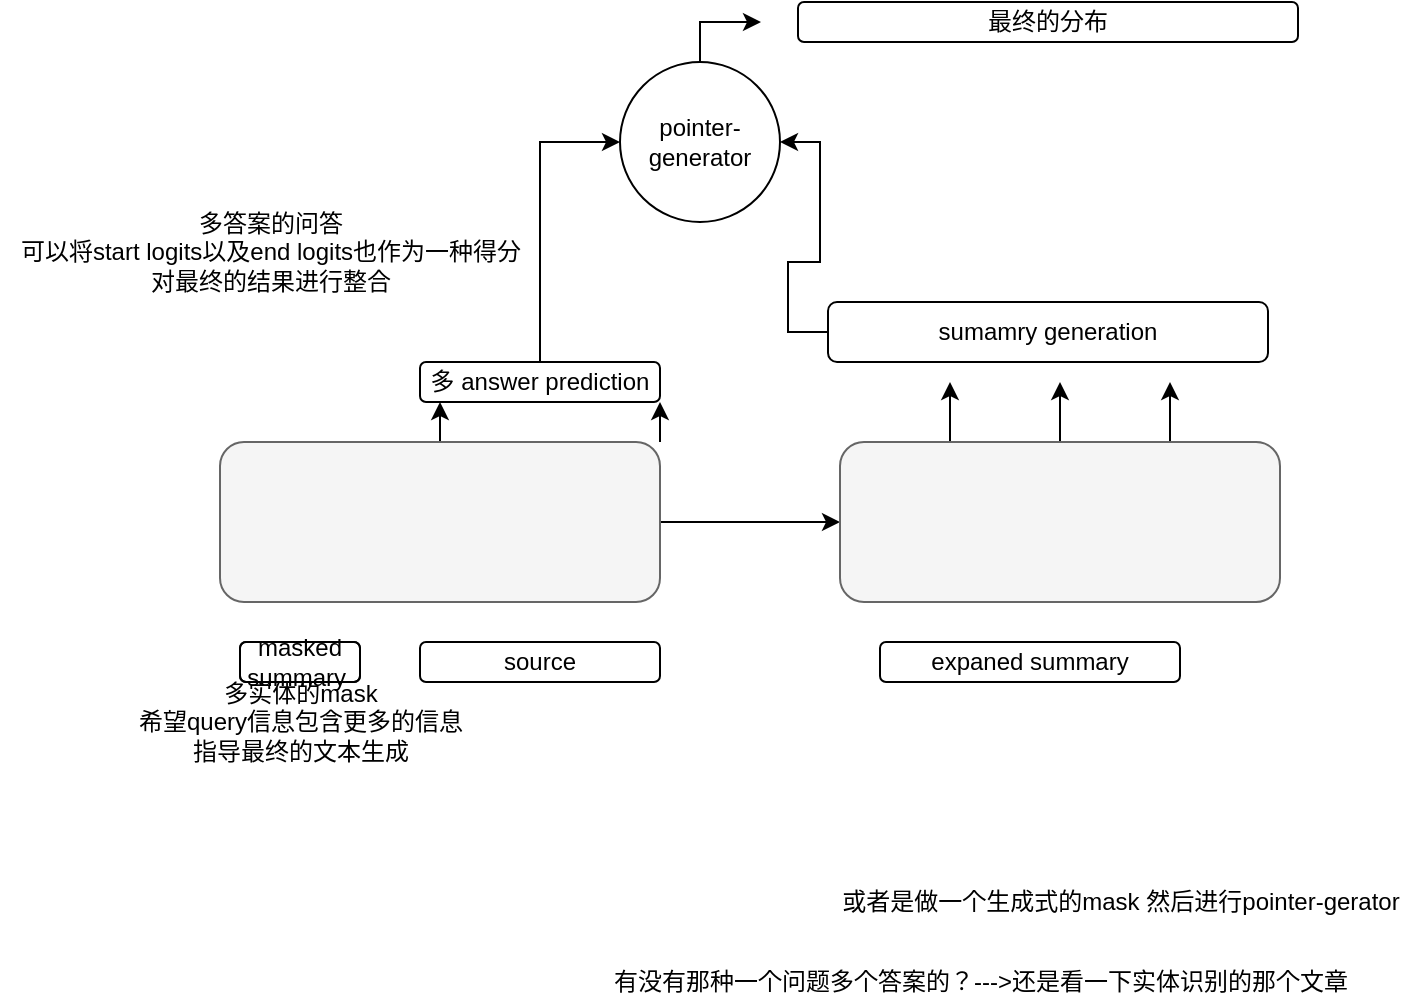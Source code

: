 <mxfile version="14.5.1" type="github">
  <diagram id="ceikMv7BAlOUGOiXaDph" name="Page-1">
    <mxGraphModel dx="1116" dy="629" grid="1" gridSize="10" guides="1" tooltips="1" connect="1" arrows="1" fold="1" page="1" pageScale="1" pageWidth="827" pageHeight="1169" math="0" shadow="0">
      <root>
        <mxCell id="0" />
        <mxCell id="1" parent="0" />
        <mxCell id="zwOd97OeujrbQa21lKcu-10" style="edgeStyle=orthogonalEdgeStyle;rounded=0;orthogonalLoop=1;jettySize=auto;html=1;" edge="1" parent="1" source="zwOd97OeujrbQa21lKcu-1">
          <mxGeometry relative="1" as="geometry">
            <mxPoint x="220" y="230" as="targetPoint" />
          </mxGeometry>
        </mxCell>
        <mxCell id="zwOd97OeujrbQa21lKcu-11" style="edgeStyle=orthogonalEdgeStyle;rounded=0;orthogonalLoop=1;jettySize=auto;html=1;exitX=1;exitY=0;exitDx=0;exitDy=0;" edge="1" parent="1" source="zwOd97OeujrbQa21lKcu-1">
          <mxGeometry relative="1" as="geometry">
            <mxPoint x="330" y="230" as="targetPoint" />
          </mxGeometry>
        </mxCell>
        <mxCell id="zwOd97OeujrbQa21lKcu-24" style="edgeStyle=orthogonalEdgeStyle;rounded=0;orthogonalLoop=1;jettySize=auto;html=1;entryX=0;entryY=0.5;entryDx=0;entryDy=0;" edge="1" parent="1" source="zwOd97OeujrbQa21lKcu-1" target="zwOd97OeujrbQa21lKcu-2">
          <mxGeometry relative="1" as="geometry" />
        </mxCell>
        <mxCell id="zwOd97OeujrbQa21lKcu-1" value="" style="rounded=1;whiteSpace=wrap;html=1;fillColor=#f5f5f5;strokeColor=#666666;fontColor=#333333;" vertex="1" parent="1">
          <mxGeometry x="110" y="250" width="220" height="80" as="geometry" />
        </mxCell>
        <mxCell id="zwOd97OeujrbQa21lKcu-13" style="edgeStyle=orthogonalEdgeStyle;rounded=0;orthogonalLoop=1;jettySize=auto;html=1;exitX=0.25;exitY=0;exitDx=0;exitDy=0;" edge="1" parent="1" source="zwOd97OeujrbQa21lKcu-2">
          <mxGeometry relative="1" as="geometry">
            <mxPoint x="475" y="220" as="targetPoint" />
          </mxGeometry>
        </mxCell>
        <mxCell id="zwOd97OeujrbQa21lKcu-14" style="edgeStyle=orthogonalEdgeStyle;rounded=0;orthogonalLoop=1;jettySize=auto;html=1;exitX=0.5;exitY=0;exitDx=0;exitDy=0;" edge="1" parent="1" source="zwOd97OeujrbQa21lKcu-2">
          <mxGeometry relative="1" as="geometry">
            <mxPoint x="530" y="220" as="targetPoint" />
          </mxGeometry>
        </mxCell>
        <mxCell id="zwOd97OeujrbQa21lKcu-15" style="edgeStyle=orthogonalEdgeStyle;rounded=0;orthogonalLoop=1;jettySize=auto;html=1;exitX=0.75;exitY=0;exitDx=0;exitDy=0;" edge="1" parent="1" source="zwOd97OeujrbQa21lKcu-2">
          <mxGeometry relative="1" as="geometry">
            <mxPoint x="585" y="220" as="targetPoint" />
          </mxGeometry>
        </mxCell>
        <mxCell id="zwOd97OeujrbQa21lKcu-2" value="" style="rounded=1;whiteSpace=wrap;html=1;fillColor=#f5f5f5;strokeColor=#666666;fontColor=#333333;" vertex="1" parent="1">
          <mxGeometry x="420" y="250" width="220" height="80" as="geometry" />
        </mxCell>
        <mxCell id="zwOd97OeujrbQa21lKcu-3" value="" style="rounded=1;whiteSpace=wrap;html=1;fillColor=none;" vertex="1" parent="1">
          <mxGeometry x="120" y="350" width="60" height="20" as="geometry" />
        </mxCell>
        <mxCell id="zwOd97OeujrbQa21lKcu-4" value="masked summary&amp;nbsp;" style="rounded=1;whiteSpace=wrap;html=1;fillColor=none;" vertex="1" parent="1">
          <mxGeometry x="120" y="350" width="60" height="20" as="geometry" />
        </mxCell>
        <mxCell id="zwOd97OeujrbQa21lKcu-5" value="source" style="rounded=1;whiteSpace=wrap;html=1;fillColor=none;" vertex="1" parent="1">
          <mxGeometry x="210" y="350" width="120" height="20" as="geometry" />
        </mxCell>
        <mxCell id="zwOd97OeujrbQa21lKcu-8" value="expaned summary" style="rounded=1;whiteSpace=wrap;html=1;fillColor=none;" vertex="1" parent="1">
          <mxGeometry x="440" y="350" width="150" height="20" as="geometry" />
        </mxCell>
        <mxCell id="zwOd97OeujrbQa21lKcu-19" style="edgeStyle=orthogonalEdgeStyle;rounded=0;orthogonalLoop=1;jettySize=auto;html=1;entryX=0;entryY=0.5;entryDx=0;entryDy=0;" edge="1" parent="1" source="zwOd97OeujrbQa21lKcu-12" target="zwOd97OeujrbQa21lKcu-18">
          <mxGeometry relative="1" as="geometry" />
        </mxCell>
        <mxCell id="zwOd97OeujrbQa21lKcu-12" value="多 answer prediction" style="rounded=1;whiteSpace=wrap;html=1;fillColor=none;" vertex="1" parent="1">
          <mxGeometry x="210" y="210" width="120" height="20" as="geometry" />
        </mxCell>
        <mxCell id="zwOd97OeujrbQa21lKcu-20" style="edgeStyle=orthogonalEdgeStyle;rounded=0;orthogonalLoop=1;jettySize=auto;html=1;entryX=1;entryY=0.5;entryDx=0;entryDy=0;" edge="1" parent="1" source="zwOd97OeujrbQa21lKcu-16" target="zwOd97OeujrbQa21lKcu-18">
          <mxGeometry relative="1" as="geometry" />
        </mxCell>
        <mxCell id="zwOd97OeujrbQa21lKcu-16" value="sumamry generation" style="rounded=1;whiteSpace=wrap;html=1;fillColor=none;" vertex="1" parent="1">
          <mxGeometry x="414" y="180" width="220" height="30" as="geometry" />
        </mxCell>
        <mxCell id="zwOd97OeujrbQa21lKcu-21" style="edgeStyle=orthogonalEdgeStyle;rounded=0;orthogonalLoop=1;jettySize=auto;html=1;" edge="1" parent="1" source="zwOd97OeujrbQa21lKcu-18">
          <mxGeometry relative="1" as="geometry">
            <mxPoint x="380" y="40" as="targetPoint" />
          </mxGeometry>
        </mxCell>
        <mxCell id="zwOd97OeujrbQa21lKcu-18" value="pointer-generator" style="ellipse;whiteSpace=wrap;html=1;aspect=fixed;fillColor=none;" vertex="1" parent="1">
          <mxGeometry x="310" y="60" width="80" height="80" as="geometry" />
        </mxCell>
        <mxCell id="zwOd97OeujrbQa21lKcu-22" value="最终的分布" style="rounded=1;whiteSpace=wrap;html=1;fillColor=none;" vertex="1" parent="1">
          <mxGeometry x="399" y="30" width="250" height="20" as="geometry" />
        </mxCell>
        <mxCell id="zwOd97OeujrbQa21lKcu-26" value="多实体的mask&lt;br&gt;希望query信息包含更多的信息&lt;br&gt;指导最终的文本生成" style="text;html=1;align=center;verticalAlign=middle;resizable=0;points=[];autosize=1;" vertex="1" parent="1">
          <mxGeometry x="60" y="365" width="180" height="50" as="geometry" />
        </mxCell>
        <mxCell id="zwOd97OeujrbQa21lKcu-27" value="或者是做一个生成式的mask 然后进行pointer-gerator" style="text;html=1;align=center;verticalAlign=middle;resizable=0;points=[];autosize=1;" vertex="1" parent="1">
          <mxGeometry x="415" y="470" width="290" height="20" as="geometry" />
        </mxCell>
        <mxCell id="zwOd97OeujrbQa21lKcu-28" value="有没有那种一个问题多个答案的？---&amp;gt;还是看一下实体识别的那个文章" style="text;html=1;align=center;verticalAlign=middle;resizable=0;points=[];autosize=1;" vertex="1" parent="1">
          <mxGeometry x="300" y="510" width="380" height="20" as="geometry" />
        </mxCell>
        <mxCell id="zwOd97OeujrbQa21lKcu-29" value="多答案的问答&lt;br&gt;可以将start logits以及end logits也作为一种得分&lt;br&gt;对最终的结果进行整合" style="text;html=1;align=center;verticalAlign=middle;resizable=0;points=[];autosize=1;" vertex="1" parent="1">
          <mxGeometry y="130" width="270" height="50" as="geometry" />
        </mxCell>
      </root>
    </mxGraphModel>
  </diagram>
</mxfile>
